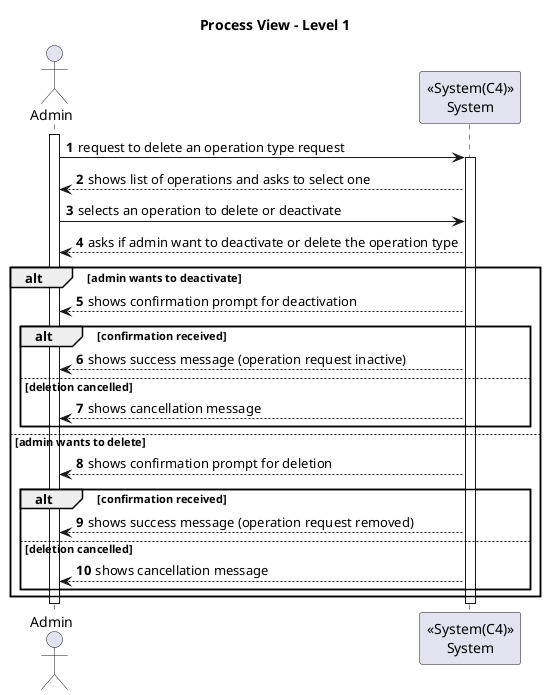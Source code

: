 ﻿@startuml
'https://plantuml.com/sequence-diagram

autonumber
actor Admin as doc
participant "<<System(C4)>>\nSystem" as sys

title Process View - Level 1


activate doc

doc -> sys: request to delete an operation type request

activate sys

sys --> doc: shows list of operations and asks to select one
doc -> sys: selects an operation to delete or deactivate

sys-->doc: asks if admin want to deactivate or delete the operation type

alt admin wants to deactivate

sys --> doc: shows confirmation prompt for deactivation


alt confirmation received
    sys --> doc: shows success message (operation request inactive)
else deletion cancelled
    sys --> doc: shows cancellation message
end

else admin wants to delete


sys --> doc: shows confirmation prompt for deletion

alt confirmation received
    sys --> doc: shows success message (operation request removed)
else deletion cancelled
    sys --> doc: shows cancellation message
end
end
deactivate sys
deactivate doc

@enduml
